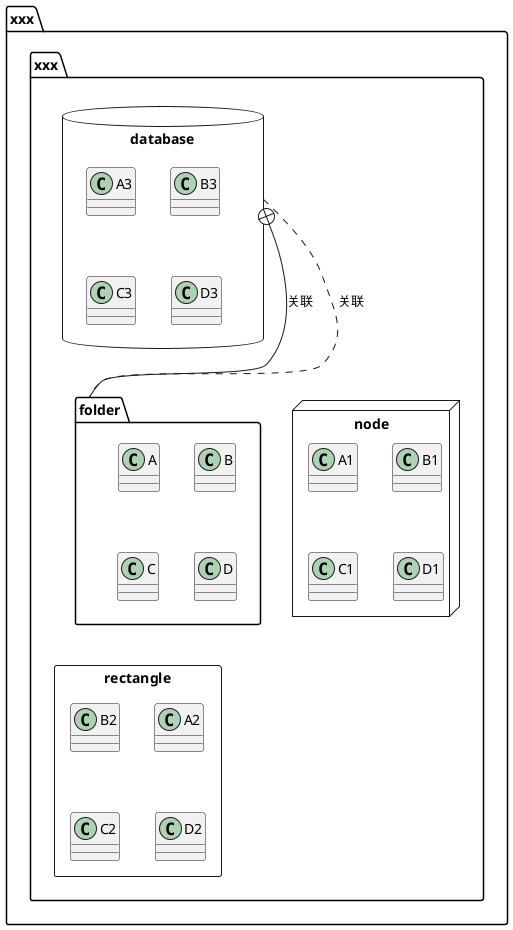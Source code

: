 @startuml

'文件夹类型 Folder Node Rectangle DataBase Cloud Cloud
package xxx.xxx.folder <<Folder>> {
class A
class B
class C
class D
}
package xxx.xxx.node <<Node>> {
class A1
class B1
class C1
class D1
}
package xxx.xxx.rectangle <<Rectangle>> {
class A2
class B2
class C2
class D2
}
package xxx.xxx.database <<DataBase>> {
class A3
class B3
class C3
class D3
}

'包关联
xxx.xxx.database +--- xxx.xxx.folder : 关联
xxx.xxx.database ... xxx.xxx.folder : 关联


@enduml


